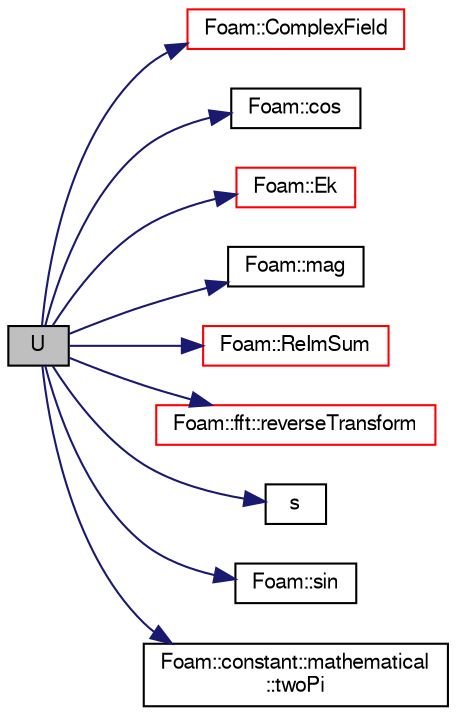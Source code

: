 digraph "U"
{
  bgcolor="transparent";
  edge [fontname="FreeSans",fontsize="10",labelfontname="FreeSans",labelfontsize="10"];
  node [fontname="FreeSans",fontsize="10",shape=record];
  rankdir="LR";
  Node1 [label="U",height=0.2,width=0.4,color="black", fillcolor="grey75", style="filled" fontcolor="black"];
  Node1 -> Node2 [color="midnightblue",fontsize="10",style="solid",fontname="FreeSans"];
  Node2 [label="Foam::ComplexField",height=0.2,width=0.4,color="red",URL="$a10237.html#a999ab335be8c8dc617a16ed7e9c5b2f3"];
  Node1 -> Node3 [color="midnightblue",fontsize="10",style="solid",fontname="FreeSans"];
  Node3 [label="Foam::cos",height=0.2,width=0.4,color="black",URL="$a10237.html#aebb41a148f7cf44b63e12f69e487e49f"];
  Node1 -> Node4 [color="midnightblue",fontsize="10",style="solid",fontname="FreeSans"];
  Node4 [label="Foam::Ek",height=0.2,width=0.4,color="red",URL="$a10237.html#acf3e43f80952a15457618f1366edfae7"];
  Node1 -> Node5 [color="midnightblue",fontsize="10",style="solid",fontname="FreeSans"];
  Node5 [label="Foam::mag",height=0.2,width=0.4,color="black",URL="$a10237.html#a929da2a3fdcf3dacbbe0487d3a330dae"];
  Node1 -> Node6 [color="midnightblue",fontsize="10",style="solid",fontname="FreeSans"];
  Node6 [label="Foam::ReImSum",height=0.2,width=0.4,color="red",URL="$a10237.html#afa9633955762201805581c2991d86a37"];
  Node1 -> Node7 [color="midnightblue",fontsize="10",style="solid",fontname="FreeSans"];
  Node7 [label="Foam::fft::reverseTransform",height=0.2,width=0.4,color="red",URL="$a00732.html#a22a9749db47a5052c69f07d2cd7b2d1e"];
  Node1 -> Node8 [color="midnightblue",fontsize="10",style="solid",fontname="FreeSans"];
  Node8 [label="s",height=0.2,width=0.4,color="black",URL="$a03883.html#abb9c4233033fad2ad0206cd4adad3b9f"];
  Node1 -> Node9 [color="midnightblue",fontsize="10",style="solid",fontname="FreeSans"];
  Node9 [label="Foam::sin",height=0.2,width=0.4,color="black",URL="$a10237.html#a4517d680df5510934705011b30dcefa6"];
  Node1 -> Node10 [color="midnightblue",fontsize="10",style="solid",fontname="FreeSans"];
  Node10 [label="Foam::constant::mathematical\l::twoPi",height=0.2,width=0.4,color="black",URL="$a10249.html#a7574b446d33e802339e1708574670c00"];
}

